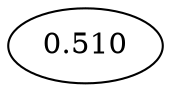 digraph{

# Graph style
"ordering"="out"
"rankdir"="TD"

#########
# Nodes #
#########

"Float((0, 2296835809958953, -52, 52), 53)_()" ["color"="black", "label"="0.510", "shape"="ellipse"];

#########
# Edges #
#########


}

